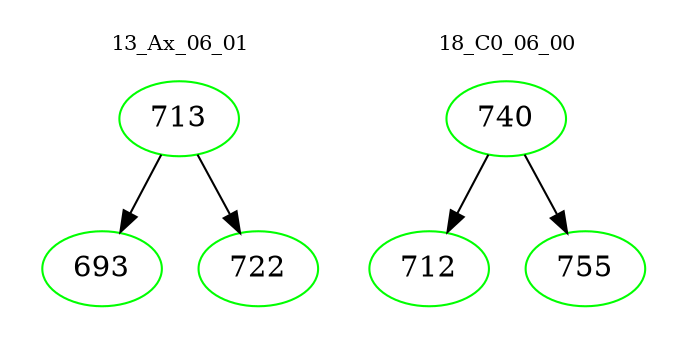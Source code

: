 digraph{
subgraph cluster_0 {
color = white
label = "13_Ax_06_01";
fontsize=10;
T0_713 [label="713", color="green"]
T0_713 -> T0_693 [color="black"]
T0_693 [label="693", color="green"]
T0_713 -> T0_722 [color="black"]
T0_722 [label="722", color="green"]
}
subgraph cluster_1 {
color = white
label = "18_C0_06_00";
fontsize=10;
T1_740 [label="740", color="green"]
T1_740 -> T1_712 [color="black"]
T1_712 [label="712", color="green"]
T1_740 -> T1_755 [color="black"]
T1_755 [label="755", color="green"]
}
}

